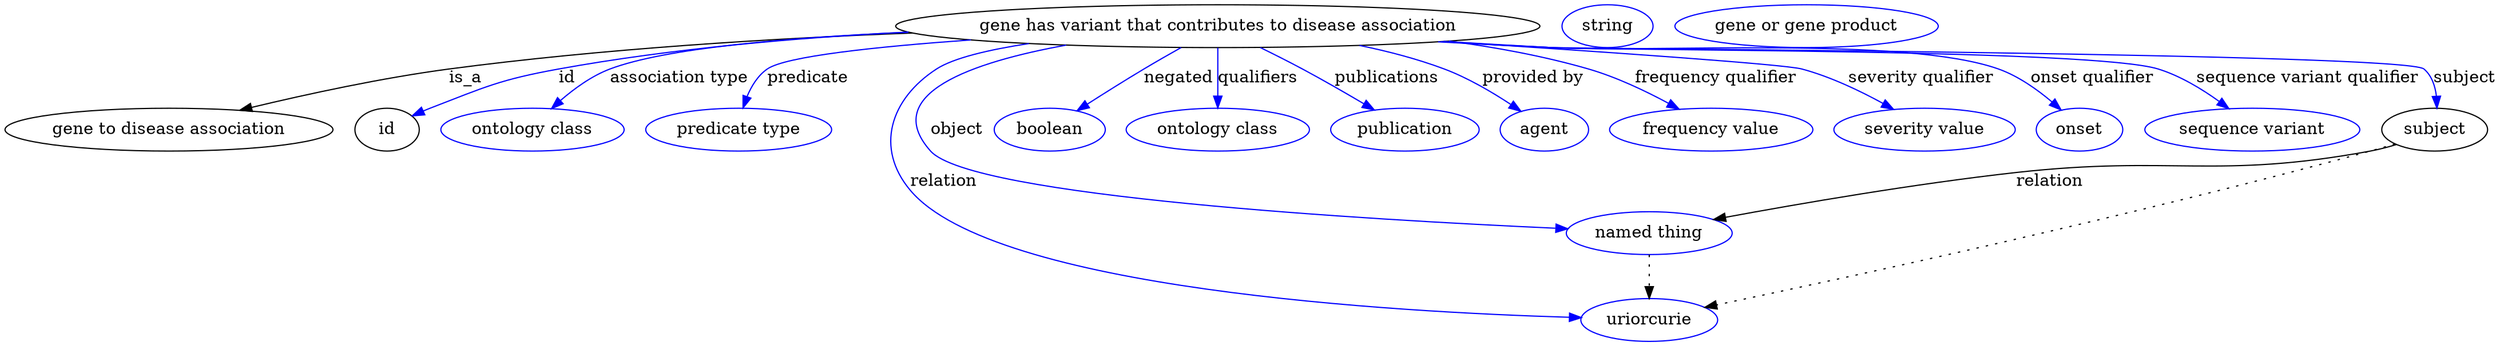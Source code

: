 digraph {
	graph [bb="0,0,1716.7,283"];
	node [label="\N"];
	"gene has variant that contributes to disease association"	 [height=0.5,
		label="gene has variant that contributes to disease association",
		pos="845.94,265",
		width=5.6689];
	"gene to disease association"	 [height=0.5,
		pos="105.94,178",
		width=2.9428];
	"gene has variant that contributes to disease association" -> "gene to disease association"	 [label=is_a,
		lp="323.94,221.5",
		pos="e,158.61,193.67 667.37,256.28 539.6,249.4 378.98,239.29 312.94,229 263.78,221.34 209.18,207.67 168.4,196.4"];
	id	 [height=0.5,
		pos="256.94,178",
		width=0.75];
	"gene has variant that contributes to disease association" -> id	 [color=blue,
		label=id,
		lp="391.44,221.5",
		pos="e,278.61,189.17 669.35,255.96 563.16,249.59 438.68,240.22 385.94,229 351.06,221.58 313.37,205.68 287.79,193.59",
		style=solid];
	"association type"	 [color=blue,
		height=0.5,
		label="ontology class",
		pos="363.94,178",
		width=1.7151];
	"gene has variant that contributes to disease association" -> "association type"	 [color=blue,
		label="association type",
		lp="467.94,221.5",
		pos="e,379.09,195.64 673.96,255.29 567.72,248.42 447.31,238.74 423.94,229 409.96,223.18 396.85,212.84 386.47,203",
		style=solid];
	predicate	 [color=blue,
		height=0.5,
		label="predicate type",
		pos="503.94,178",
		width=1.679];
	"gene has variant that contributes to disease association" -> predicate	 [color=blue,
		label=predicate,
		lp="552.94,221.5",
		pos="e,507.69,196 686.2,253.77 613.99,247.44 541.66,238.83 527.94,229 520.08,223.37 514.71,214.48 511.08,205.7",
		style=solid];
	object	 [color=blue,
		height=0.5,
		label="named thing",
		pos="1135.9,91",
		width=1.5346];
	"gene has variant that contributes to disease association" -> object	 [color=blue,
		label=object,
		lp="663.94,178",
		pos="e,1081.8,94.683 753.1,248.89 684.19,232.96 608.32,204.45 646.94,160 674.42,128.37 945.12,104.81 1071.5,95.439",
		style=solid];
	relation	 [color=blue,
		height=0.5,
		label=uriorcurie,
		pos="1135.9,18",
		width=1.2638];
	"gene has variant that contributes to disease association" -> relation	 [color=blue,
		label=relation,
		lp="665.94,134.5",
		pos="e,1091.7,22.394 727.91,250.29 696.66,244.74 667.99,237.64 654.94,229 616.95,203.86 610.7,157.04 644.94,127 709.86,70.034 967.64,\
36.021 1081.5,23.503",
		style=solid];
	negated	 [color=blue,
		height=0.5,
		label=boolean,
		pos="727.94,178",
		width=1.0652];
	"gene has variant that contributes to disease association" -> negated	 [color=blue,
		label=negated,
		lp="816.44,221.5",
		pos="e,748.81,193.39 821.49,246.97 802.71,233.12 776.71,213.96 756.89,199.34",
		style=solid];
	qualifiers	 [color=blue,
		height=0.5,
		label="ontology class",
		pos="845.94,178",
		width=1.7151];
	"gene has variant that contributes to disease association" -> qualifiers	 [color=blue,
		label=qualifiers,
		lp="871.94,221.5",
		pos="e,845.94,196 845.94,246.97 845.94,235.19 845.94,219.56 845.94,206.16",
		style=solid];
	publications	 [color=blue,
		height=0.5,
		label=publication,
		pos="975.94,178",
		width=1.3902];
	"gene has variant that contributes to disease association" -> publications	 [color=blue,
		label=publications,
		lp="956.44,221.5",
		pos="e,953.07,194.04 874.26,247.05 883.16,241.34 892.99,234.96 901.94,229 916.11,219.57 931.64,208.91 944.8,199.79",
		style=solid];
	"provided by"	 [color=blue,
		height=0.5,
		label=agent,
		pos="1073.9,178",
		width=0.83048];
	"gene has variant that contributes to disease association" -> "provided by"	 [color=blue,
		label="provided by",
		lp="1054.9,221.5",
		pos="e,1055.5,192.24 933.58,248.72 953.82,243.59 974.97,237.09 993.94,229 1012.8,220.95 1032.3,208.66 1047.3,198.16",
		style=solid];
	"frequency qualifier"	 [color=blue,
		height=0.5,
		label="frequency value",
		pos="1188.9,178",
		width=1.8776];
	"gene has variant that contributes to disease association" -> "frequency qualifier"	 [color=blue,
		label="frequency qualifier",
		lp="1180.9,221.5",
		pos="e,1162.8,194.85 990.27,252.2 1024.1,246.93 1059.7,239.49 1091.9,229 1113.5,221.98 1136,210.44 1153.9,200.11",
		style=solid];
	"severity qualifier"	 [color=blue,
		height=0.5,
		label="severity value",
		pos="1333.9,178",
		width=1.661];
	"gene has variant that contributes to disease association" -> "severity qualifier"	 [color=blue,
		label="severity qualifier",
		lp="1320.4,221.5",
		pos="e,1309.2,194.52 990.84,252.31 1099.6,242.68 1230.9,230.8 1236.9,229 1259.2,222.42 1282.2,210.56 1300.2,199.93",
		style=solid];
	"onset qualifier"	 [color=blue,
		height=0.5,
		label=onset,
		pos="1440.9,178",
		width=0.81243];
	"gene has variant that contributes to disease association" -> "onset qualifier"	 [color=blue,
		label="onset qualifier",
		lp="1438.4,221.5",
		pos="e,1425.5,193.32 990.55,252.26 1013.4,250.39 1036.8,248.57 1058.9,247 1128.2,242.08 1305.6,252.4 1370.9,229 1388.2,222.81 1405,210.9 \
1417.7,200.15",
		style=solid];
	"sequence variant qualifier"	 [color=blue,
		height=0.5,
		label="sequence variant",
		pos="1557.9,178",
		width=1.9318];
	"gene has variant that contributes to disease association" -> "sequence variant qualifier"	 [color=blue,
		label="sequence variant qualifier",
		lp="1581.4,221.5",
		pos="e,1538.6,195.4 988.81,252.1 1012.2,250.22 1036.3,248.44 1058.9,247 1152.8,241.04 1392.5,258.31 1481.9,229 1499.6,223.22 1516.9,212.1 \
1530.6,201.72",
		style=solid];
	subject	 [height=0.5,
		pos="1680.9,178",
		width=0.99297];
	"gene has variant that contributes to disease association" -> subject	 [color=blue,
		label=subject,
		lp="1688.4,221.5",
		pos="e,1677.1,196.07 987.08,251.99 1011,250.09 1035.7,248.33 1058.9,247 1092.1,245.1 1628.1,246.98 1655.9,229 1664.3,223.62 1669.9,214.6 \
1673.7,205.62",
		style=solid];
	association_id	 [color=blue,
		height=0.5,
		label=string,
		pos="1098.9,265",
		width=0.84854];
	object -> relation	 [pos="e,1135.9,36.09 1135.9,72.955 1135.9,64.883 1135.9,55.176 1135.9,46.182",
		style=dotted];
	subject -> object	 [label=relation,
		lp="1414.9,134.5",
		pos="e,1180.9,101.6 1654.4,165.58 1648.7,163.38 1642.7,161.36 1636.9,160 1531.5,135.19 1501.3,156.53 1393.9,142 1323.3,132.44 1242.9,\
115.58 1190.9,103.87"];
	subject -> relation	 [pos="e,1174.7,27.414 1653.7,166.29 1648.2,164.08 1642.4,161.88 1636.9,160 1473.6,103.64 1274.9,52.282 1184.7,29.875",
		style=dotted];
	"gene has variant that contributes to disease association_subject"	 [color=blue,
		height=0.5,
		label="gene or gene product",
		pos="1232.9,265",
		width=2.3651];
}
